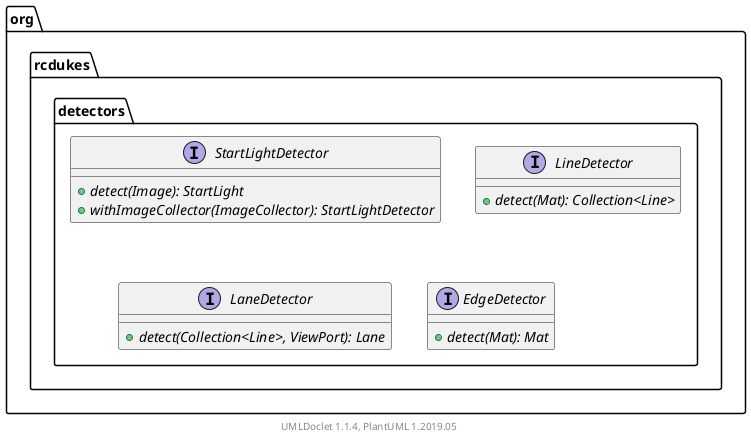 @startuml

    namespace org.rcdukes.detectors {

        interface StartLightDetector [[StartLightDetector.html]] {
            {abstract} +detect(Image): StartLight
            {abstract} +withImageCollector(ImageCollector): StartLightDetector
        }

        interface LineDetector [[LineDetector.html]] {
            {abstract} +detect(Mat): Collection<Line>
        }

        interface LaneDetector [[LaneDetector.html]] {
            {abstract} +detect(Collection<Line>, ViewPort): Lane
        }

        interface EdgeDetector [[EdgeDetector.html]] {
            {abstract} +detect(Mat): Mat
        }

    }


    center footer UMLDoclet 1.1.4, PlantUML 1.2019.05
@enduml
